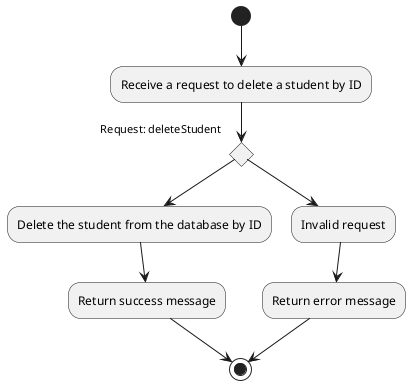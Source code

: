 @startuml

(*) --> "Receive a request to delete a student by ID"

if "Request: deleteStudent" then
    --> "Delete the student from the database by ID"
    --> "Return success message"
    --> (*)
else
    --> "Invalid request"
    --> "Return error message"
    --> (*)
endif

@enduml

